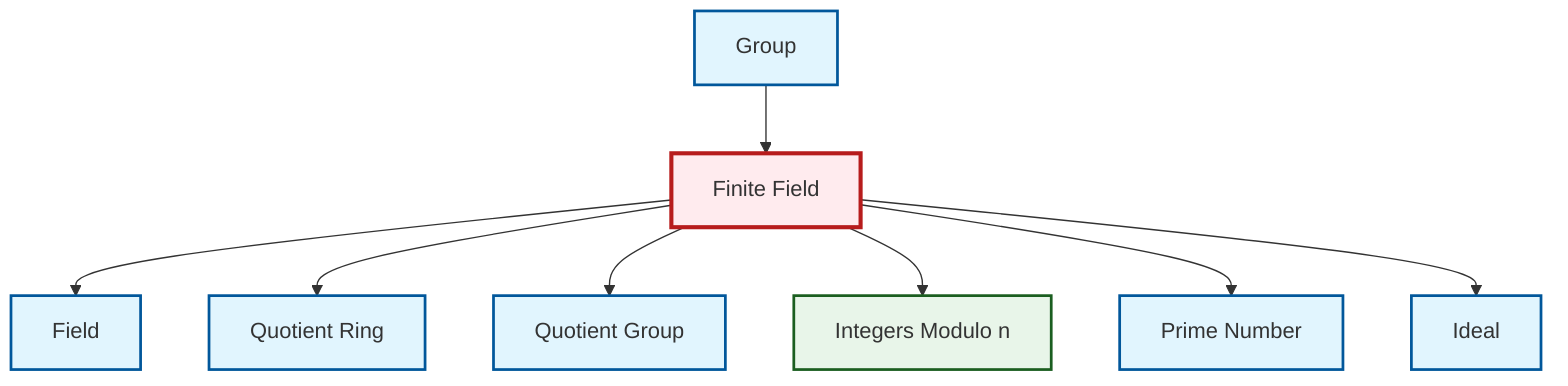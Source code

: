 graph TD
    classDef definition fill:#e1f5fe,stroke:#01579b,stroke-width:2px
    classDef theorem fill:#f3e5f5,stroke:#4a148c,stroke-width:2px
    classDef axiom fill:#fff3e0,stroke:#e65100,stroke-width:2px
    classDef example fill:#e8f5e9,stroke:#1b5e20,stroke-width:2px
    classDef current fill:#ffebee,stroke:#b71c1c,stroke-width:3px
    def-group["Group"]:::definition
    def-quotient-ring["Quotient Ring"]:::definition
    def-ideal["Ideal"]:::definition
    def-field["Field"]:::definition
    ex-quotient-integers-mod-n["Integers Modulo n"]:::example
    def-quotient-group["Quotient Group"]:::definition
    ex-finite-field["Finite Field"]:::example
    def-prime["Prime Number"]:::definition
    def-group --> ex-finite-field
    ex-finite-field --> def-field
    ex-finite-field --> def-quotient-ring
    ex-finite-field --> def-quotient-group
    ex-finite-field --> ex-quotient-integers-mod-n
    ex-finite-field --> def-prime
    ex-finite-field --> def-ideal
    class ex-finite-field current
